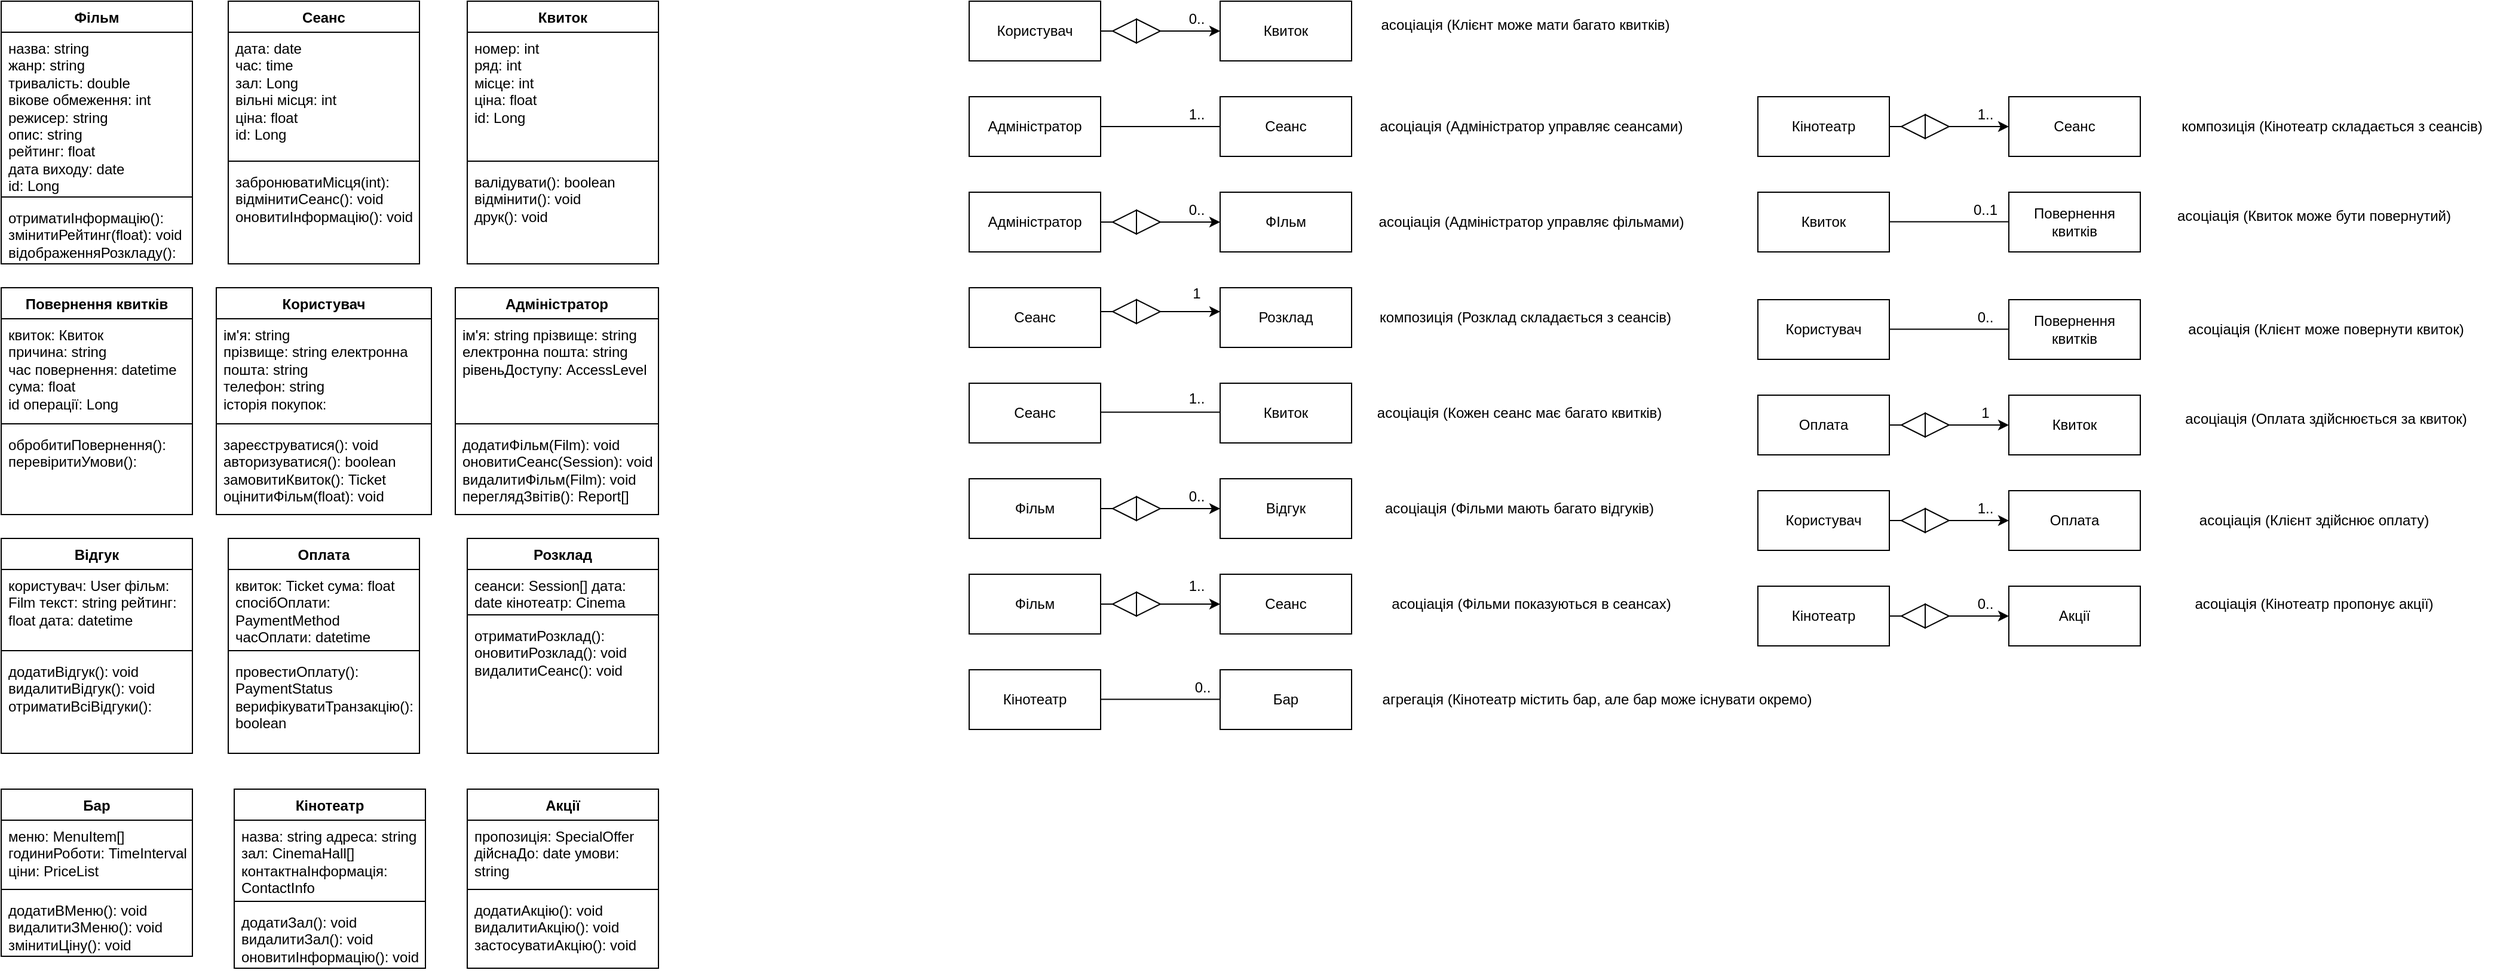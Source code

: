 <mxfile version="24.2.5" type="device">
  <diagram name="Page-1" id="W-HxV3eET0fKOatoMU0g">
    <mxGraphModel dx="1719" dy="978" grid="1" gridSize="10" guides="1" tooltips="1" connect="1" arrows="1" fold="1" page="1" pageScale="1" pageWidth="850" pageHeight="1100" math="0" shadow="0">
      <root>
        <mxCell id="0" />
        <mxCell id="1" parent="0" />
        <mxCell id="Xe3Pd-iEGYzMwIOEl643-1" value="Фільм" style="swimlane;fontStyle=1;align=center;verticalAlign=top;childLayout=stackLayout;horizontal=1;startSize=26;horizontalStack=0;resizeParent=1;resizeParentMax=0;resizeLast=0;collapsible=1;marginBottom=0;whiteSpace=wrap;html=1;" parent="1" vertex="1">
          <mxGeometry x="230" y="80" width="160" height="220" as="geometry" />
        </mxCell>
        <mxCell id="Xe3Pd-iEGYzMwIOEl643-2" value="назва: string&amp;nbsp;&lt;div&gt;жанр: string&amp;nbsp;&lt;/div&gt;&lt;div&gt;тривалість: double&lt;/div&gt;&lt;div&gt;вікове обмеження: int режисер: string&amp;nbsp;&lt;/div&gt;&lt;div&gt;опис: string&amp;nbsp;&lt;/div&gt;&lt;div&gt;рейтинг: float&amp;nbsp;&lt;/div&gt;&lt;div&gt;дата виходу: date&lt;/div&gt;&lt;div&gt;id: Long&lt;br&gt;&lt;/div&gt;" style="text;strokeColor=none;fillColor=none;align=left;verticalAlign=top;spacingLeft=4;spacingRight=4;overflow=hidden;rotatable=0;points=[[0,0.5],[1,0.5]];portConstraint=eastwest;whiteSpace=wrap;html=1;" parent="Xe3Pd-iEGYzMwIOEl643-1" vertex="1">
          <mxGeometry y="26" width="160" height="134" as="geometry" />
        </mxCell>
        <mxCell id="Xe3Pd-iEGYzMwIOEl643-3" value="" style="line;strokeWidth=1;fillColor=none;align=left;verticalAlign=middle;spacingTop=-1;spacingLeft=3;spacingRight=3;rotatable=0;labelPosition=right;points=[];portConstraint=eastwest;strokeColor=inherit;" parent="Xe3Pd-iEGYzMwIOEl643-1" vertex="1">
          <mxGeometry y="160" width="160" height="8" as="geometry" />
        </mxCell>
        <mxCell id="Xe3Pd-iEGYzMwIOEl643-4" value="отриматиІнформацію():&amp;nbsp; змінитиРейтинг(float): void відображенняРозкладу():&amp;nbsp;" style="text;strokeColor=none;fillColor=none;align=left;verticalAlign=top;spacingLeft=4;spacingRight=4;overflow=hidden;rotatable=0;points=[[0,0.5],[1,0.5]];portConstraint=eastwest;whiteSpace=wrap;html=1;" parent="Xe3Pd-iEGYzMwIOEl643-1" vertex="1">
          <mxGeometry y="168" width="160" height="52" as="geometry" />
        </mxCell>
        <mxCell id="Xe3Pd-iEGYzMwIOEl643-5" value="Сеанс" style="swimlane;fontStyle=1;align=center;verticalAlign=top;childLayout=stackLayout;horizontal=1;startSize=26;horizontalStack=0;resizeParent=1;resizeParentMax=0;resizeLast=0;collapsible=1;marginBottom=0;whiteSpace=wrap;html=1;" parent="1" vertex="1">
          <mxGeometry x="420" y="80" width="160" height="220" as="geometry" />
        </mxCell>
        <mxCell id="Xe3Pd-iEGYzMwIOEl643-6" value="дата: date&amp;nbsp;&lt;div&gt;час: time&amp;nbsp;&lt;/div&gt;&lt;div&gt;зал: Long&amp;nbsp;&lt;/div&gt;&lt;div&gt;вільні місця: int&amp;nbsp;&lt;/div&gt;&lt;div&gt;ціна: float&lt;/div&gt;&lt;div&gt;id: Long&lt;br&gt;&lt;/div&gt;" style="text;strokeColor=none;fillColor=none;align=left;verticalAlign=top;spacingLeft=4;spacingRight=4;overflow=hidden;rotatable=0;points=[[0,0.5],[1,0.5]];portConstraint=eastwest;whiteSpace=wrap;html=1;" parent="Xe3Pd-iEGYzMwIOEl643-5" vertex="1">
          <mxGeometry y="26" width="160" height="104" as="geometry" />
        </mxCell>
        <mxCell id="Xe3Pd-iEGYzMwIOEl643-7" value="" style="line;strokeWidth=1;fillColor=none;align=left;verticalAlign=middle;spacingTop=-1;spacingLeft=3;spacingRight=3;rotatable=0;labelPosition=right;points=[];portConstraint=eastwest;strokeColor=inherit;" parent="Xe3Pd-iEGYzMwIOEl643-5" vertex="1">
          <mxGeometry y="130" width="160" height="8" as="geometry" />
        </mxCell>
        <mxCell id="Xe3Pd-iEGYzMwIOEl643-8" value="забронюватиМісця(int): відмінитиСеанс(): void оновитиІнформацію(): void" style="text;strokeColor=none;fillColor=none;align=left;verticalAlign=top;spacingLeft=4;spacingRight=4;overflow=hidden;rotatable=0;points=[[0,0.5],[1,0.5]];portConstraint=eastwest;whiteSpace=wrap;html=1;" parent="Xe3Pd-iEGYzMwIOEl643-5" vertex="1">
          <mxGeometry y="138" width="160" height="82" as="geometry" />
        </mxCell>
        <mxCell id="Xe3Pd-iEGYzMwIOEl643-9" value="Квиток" style="swimlane;fontStyle=1;align=center;verticalAlign=top;childLayout=stackLayout;horizontal=1;startSize=26;horizontalStack=0;resizeParent=1;resizeParentMax=0;resizeLast=0;collapsible=1;marginBottom=0;whiteSpace=wrap;html=1;" parent="1" vertex="1">
          <mxGeometry x="620" y="80" width="160" height="220" as="geometry" />
        </mxCell>
        <mxCell id="Xe3Pd-iEGYzMwIOEl643-10" value="номер: int&amp;nbsp;&lt;div&gt;ряд: int&amp;nbsp;&lt;/div&gt;&lt;div&gt;місце: int&amp;nbsp;&lt;/div&gt;&lt;div&gt;ціна: float&amp;nbsp;&lt;/div&gt;&lt;div&gt;id: Long&lt;/div&gt;" style="text;strokeColor=none;fillColor=none;align=left;verticalAlign=top;spacingLeft=4;spacingRight=4;overflow=hidden;rotatable=0;points=[[0,0.5],[1,0.5]];portConstraint=eastwest;whiteSpace=wrap;html=1;" parent="Xe3Pd-iEGYzMwIOEl643-9" vertex="1">
          <mxGeometry y="26" width="160" height="104" as="geometry" />
        </mxCell>
        <mxCell id="Xe3Pd-iEGYzMwIOEl643-11" value="" style="line;strokeWidth=1;fillColor=none;align=left;verticalAlign=middle;spacingTop=-1;spacingLeft=3;spacingRight=3;rotatable=0;labelPosition=right;points=[];portConstraint=eastwest;strokeColor=inherit;" parent="Xe3Pd-iEGYzMwIOEl643-9" vertex="1">
          <mxGeometry y="130" width="160" height="8" as="geometry" />
        </mxCell>
        <mxCell id="Xe3Pd-iEGYzMwIOEl643-12" value="валідувати(): boolean відмінити(): void&amp;nbsp;&lt;div&gt;друк(): void&lt;/div&gt;" style="text;strokeColor=none;fillColor=none;align=left;verticalAlign=top;spacingLeft=4;spacingRight=4;overflow=hidden;rotatable=0;points=[[0,0.5],[1,0.5]];portConstraint=eastwest;whiteSpace=wrap;html=1;" parent="Xe3Pd-iEGYzMwIOEl643-9" vertex="1">
          <mxGeometry y="138" width="160" height="82" as="geometry" />
        </mxCell>
        <mxCell id="Xe3Pd-iEGYzMwIOEl643-13" value="Повернення квитків" style="swimlane;fontStyle=1;align=center;verticalAlign=top;childLayout=stackLayout;horizontal=1;startSize=26;horizontalStack=0;resizeParent=1;resizeParentMax=0;resizeLast=0;collapsible=1;marginBottom=0;whiteSpace=wrap;html=1;" parent="1" vertex="1">
          <mxGeometry x="230" y="320" width="160" height="190" as="geometry" />
        </mxCell>
        <mxCell id="Xe3Pd-iEGYzMwIOEl643-14" value="квиток: Квиток&lt;div&gt;причина: string&amp;nbsp;&lt;/div&gt;&lt;div&gt;час повернення: datetime сума: float&lt;/div&gt;&lt;div&gt;id операції: Long&lt;br&gt;&lt;/div&gt;" style="text;strokeColor=none;fillColor=none;align=left;verticalAlign=top;spacingLeft=4;spacingRight=4;overflow=hidden;rotatable=0;points=[[0,0.5],[1,0.5]];portConstraint=eastwest;whiteSpace=wrap;html=1;" parent="Xe3Pd-iEGYzMwIOEl643-13" vertex="1">
          <mxGeometry y="26" width="160" height="84" as="geometry" />
        </mxCell>
        <mxCell id="Xe3Pd-iEGYzMwIOEl643-15" value="" style="line;strokeWidth=1;fillColor=none;align=left;verticalAlign=middle;spacingTop=-1;spacingLeft=3;spacingRight=3;rotatable=0;labelPosition=right;points=[];portConstraint=eastwest;strokeColor=inherit;" parent="Xe3Pd-iEGYzMwIOEl643-13" vertex="1">
          <mxGeometry y="110" width="160" height="8" as="geometry" />
        </mxCell>
        <mxCell id="Xe3Pd-iEGYzMwIOEl643-16" value="обробитиПовернення(): перевіритиУмови():&amp;nbsp;" style="text;strokeColor=none;fillColor=none;align=left;verticalAlign=top;spacingLeft=4;spacingRight=4;overflow=hidden;rotatable=0;points=[[0,0.5],[1,0.5]];portConstraint=eastwest;whiteSpace=wrap;html=1;" parent="Xe3Pd-iEGYzMwIOEl643-13" vertex="1">
          <mxGeometry y="118" width="160" height="72" as="geometry" />
        </mxCell>
        <mxCell id="Xe3Pd-iEGYzMwIOEl643-17" value="Користувач" style="swimlane;fontStyle=1;align=center;verticalAlign=top;childLayout=stackLayout;horizontal=1;startSize=26;horizontalStack=0;resizeParent=1;resizeParentMax=0;resizeLast=0;collapsible=1;marginBottom=0;whiteSpace=wrap;html=1;" parent="1" vertex="1">
          <mxGeometry x="410" y="320" width="180" height="190" as="geometry" />
        </mxCell>
        <mxCell id="Xe3Pd-iEGYzMwIOEl643-18" value="ім&#39;я: string&amp;nbsp;&lt;div&gt;прізвище: string електронна пошта: string&amp;nbsp;&lt;/div&gt;&lt;div&gt;телефон: string&amp;nbsp;&lt;/div&gt;&lt;div&gt;історія покупок:&lt;/div&gt;" style="text;strokeColor=none;fillColor=none;align=left;verticalAlign=top;spacingLeft=4;spacingRight=4;overflow=hidden;rotatable=0;points=[[0,0.5],[1,0.5]];portConstraint=eastwest;whiteSpace=wrap;html=1;" parent="Xe3Pd-iEGYzMwIOEl643-17" vertex="1">
          <mxGeometry y="26" width="180" height="84" as="geometry" />
        </mxCell>
        <mxCell id="Xe3Pd-iEGYzMwIOEl643-19" value="" style="line;strokeWidth=1;fillColor=none;align=left;verticalAlign=middle;spacingTop=-1;spacingLeft=3;spacingRight=3;rotatable=0;labelPosition=right;points=[];portConstraint=eastwest;strokeColor=inherit;" parent="Xe3Pd-iEGYzMwIOEl643-17" vertex="1">
          <mxGeometry y="110" width="180" height="8" as="geometry" />
        </mxCell>
        <mxCell id="Xe3Pd-iEGYzMwIOEl643-20" value="зареєструватися(): void авторизуватися(): boolean замовитиКвиток(): Ticket оцінитиФільм(float): void" style="text;strokeColor=none;fillColor=none;align=left;verticalAlign=top;spacingLeft=4;spacingRight=4;overflow=hidden;rotatable=0;points=[[0,0.5],[1,0.5]];portConstraint=eastwest;whiteSpace=wrap;html=1;" parent="Xe3Pd-iEGYzMwIOEl643-17" vertex="1">
          <mxGeometry y="118" width="180" height="72" as="geometry" />
        </mxCell>
        <mxCell id="Xe3Pd-iEGYzMwIOEl643-21" value="Адміністратор" style="swimlane;fontStyle=1;align=center;verticalAlign=top;childLayout=stackLayout;horizontal=1;startSize=26;horizontalStack=0;resizeParent=1;resizeParentMax=0;resizeLast=0;collapsible=1;marginBottom=0;whiteSpace=wrap;html=1;" parent="1" vertex="1">
          <mxGeometry x="610" y="320" width="170" height="190" as="geometry" />
        </mxCell>
        <mxCell id="Xe3Pd-iEGYzMwIOEl643-22" value="ім&#39;я: string прізвище: string електронна пошта: string рівеньДоступу: AccessLevel" style="text;strokeColor=none;fillColor=none;align=left;verticalAlign=top;spacingLeft=4;spacingRight=4;overflow=hidden;rotatable=0;points=[[0,0.5],[1,0.5]];portConstraint=eastwest;whiteSpace=wrap;html=1;" parent="Xe3Pd-iEGYzMwIOEl643-21" vertex="1">
          <mxGeometry y="26" width="170" height="84" as="geometry" />
        </mxCell>
        <mxCell id="Xe3Pd-iEGYzMwIOEl643-23" value="" style="line;strokeWidth=1;fillColor=none;align=left;verticalAlign=middle;spacingTop=-1;spacingLeft=3;spacingRight=3;rotatable=0;labelPosition=right;points=[];portConstraint=eastwest;strokeColor=inherit;" parent="Xe3Pd-iEGYzMwIOEl643-21" vertex="1">
          <mxGeometry y="110" width="170" height="8" as="geometry" />
        </mxCell>
        <mxCell id="Xe3Pd-iEGYzMwIOEl643-24" value="додатиФільм(Film): void оновитиСеанс(Session): void видалитиФільм(Film): void переглядЗвітів(): Report[]" style="text;strokeColor=none;fillColor=none;align=left;verticalAlign=top;spacingLeft=4;spacingRight=4;overflow=hidden;rotatable=0;points=[[0,0.5],[1,0.5]];portConstraint=eastwest;whiteSpace=wrap;html=1;" parent="Xe3Pd-iEGYzMwIOEl643-21" vertex="1">
          <mxGeometry y="118" width="170" height="72" as="geometry" />
        </mxCell>
        <mxCell id="Xe3Pd-iEGYzMwIOEl643-25" value="Відгук" style="swimlane;fontStyle=1;align=center;verticalAlign=top;childLayout=stackLayout;horizontal=1;startSize=26;horizontalStack=0;resizeParent=1;resizeParentMax=0;resizeLast=0;collapsible=1;marginBottom=0;whiteSpace=wrap;html=1;" parent="1" vertex="1">
          <mxGeometry x="230" y="530" width="160" height="180" as="geometry" />
        </mxCell>
        <mxCell id="Xe3Pd-iEGYzMwIOEl643-26" value="користувач: User фільм: Film текст: string рейтинг: float дата: datetime" style="text;strokeColor=none;fillColor=none;align=left;verticalAlign=top;spacingLeft=4;spacingRight=4;overflow=hidden;rotatable=0;points=[[0,0.5],[1,0.5]];portConstraint=eastwest;whiteSpace=wrap;html=1;" parent="Xe3Pd-iEGYzMwIOEl643-25" vertex="1">
          <mxGeometry y="26" width="160" height="64" as="geometry" />
        </mxCell>
        <mxCell id="Xe3Pd-iEGYzMwIOEl643-27" value="" style="line;strokeWidth=1;fillColor=none;align=left;verticalAlign=middle;spacingTop=-1;spacingLeft=3;spacingRight=3;rotatable=0;labelPosition=right;points=[];portConstraint=eastwest;strokeColor=inherit;" parent="Xe3Pd-iEGYzMwIOEl643-25" vertex="1">
          <mxGeometry y="90" width="160" height="8" as="geometry" />
        </mxCell>
        <mxCell id="Xe3Pd-iEGYzMwIOEl643-28" value="додатиВідгук(): void видалитиВідгук(): void отриматиВсіВідгуки():&amp;nbsp;" style="text;strokeColor=none;fillColor=none;align=left;verticalAlign=top;spacingLeft=4;spacingRight=4;overflow=hidden;rotatable=0;points=[[0,0.5],[1,0.5]];portConstraint=eastwest;whiteSpace=wrap;html=1;" parent="Xe3Pd-iEGYzMwIOEl643-25" vertex="1">
          <mxGeometry y="98" width="160" height="82" as="geometry" />
        </mxCell>
        <mxCell id="Xe3Pd-iEGYzMwIOEl643-29" value="Оплата" style="swimlane;fontStyle=1;align=center;verticalAlign=top;childLayout=stackLayout;horizontal=1;startSize=26;horizontalStack=0;resizeParent=1;resizeParentMax=0;resizeLast=0;collapsible=1;marginBottom=0;whiteSpace=wrap;html=1;" parent="1" vertex="1">
          <mxGeometry x="420" y="530" width="160" height="180" as="geometry">
            <mxRectangle x="410" y="460" width="80" height="30" as="alternateBounds" />
          </mxGeometry>
        </mxCell>
        <mxCell id="Xe3Pd-iEGYzMwIOEl643-30" value="квиток: Ticket сума: float спосібОплати: PaymentMethod часОплати: datetime" style="text;strokeColor=none;fillColor=none;align=left;verticalAlign=top;spacingLeft=4;spacingRight=4;overflow=hidden;rotatable=0;points=[[0,0.5],[1,0.5]];portConstraint=eastwest;whiteSpace=wrap;html=1;" parent="Xe3Pd-iEGYzMwIOEl643-29" vertex="1">
          <mxGeometry y="26" width="160" height="64" as="geometry" />
        </mxCell>
        <mxCell id="Xe3Pd-iEGYzMwIOEl643-31" value="" style="line;strokeWidth=1;fillColor=none;align=left;verticalAlign=middle;spacingTop=-1;spacingLeft=3;spacingRight=3;rotatable=0;labelPosition=right;points=[];portConstraint=eastwest;strokeColor=inherit;" parent="Xe3Pd-iEGYzMwIOEl643-29" vertex="1">
          <mxGeometry y="90" width="160" height="8" as="geometry" />
        </mxCell>
        <mxCell id="Xe3Pd-iEGYzMwIOEl643-32" value="провестиОплату(): PaymentStatus верифікуватиТранзакцію(): boolean" style="text;strokeColor=none;fillColor=none;align=left;verticalAlign=top;spacingLeft=4;spacingRight=4;overflow=hidden;rotatable=0;points=[[0,0.5],[1,0.5]];portConstraint=eastwest;whiteSpace=wrap;html=1;" parent="Xe3Pd-iEGYzMwIOEl643-29" vertex="1">
          <mxGeometry y="98" width="160" height="82" as="geometry" />
        </mxCell>
        <mxCell id="Xe3Pd-iEGYzMwIOEl643-33" value="Розклад" style="swimlane;fontStyle=1;align=center;verticalAlign=top;childLayout=stackLayout;horizontal=1;startSize=26;horizontalStack=0;resizeParent=1;resizeParentMax=0;resizeLast=0;collapsible=1;marginBottom=0;whiteSpace=wrap;html=1;" parent="1" vertex="1">
          <mxGeometry x="620" y="530" width="160" height="180" as="geometry" />
        </mxCell>
        <mxCell id="Xe3Pd-iEGYzMwIOEl643-34" value="сеанси: Session[] дата: date кінотеатр: Cinema" style="text;strokeColor=none;fillColor=none;align=left;verticalAlign=top;spacingLeft=4;spacingRight=4;overflow=hidden;rotatable=0;points=[[0,0.5],[1,0.5]];portConstraint=eastwest;whiteSpace=wrap;html=1;" parent="Xe3Pd-iEGYzMwIOEl643-33" vertex="1">
          <mxGeometry y="26" width="160" height="34" as="geometry" />
        </mxCell>
        <mxCell id="Xe3Pd-iEGYzMwIOEl643-35" value="" style="line;strokeWidth=1;fillColor=none;align=left;verticalAlign=middle;spacingTop=-1;spacingLeft=3;spacingRight=3;rotatable=0;labelPosition=right;points=[];portConstraint=eastwest;strokeColor=inherit;" parent="Xe3Pd-iEGYzMwIOEl643-33" vertex="1">
          <mxGeometry y="60" width="160" height="8" as="geometry" />
        </mxCell>
        <mxCell id="Xe3Pd-iEGYzMwIOEl643-36" value="отриматиРозклад():&amp;nbsp; оновитиРозклад(): void видалитиСеанс(): void" style="text;strokeColor=none;fillColor=none;align=left;verticalAlign=top;spacingLeft=4;spacingRight=4;overflow=hidden;rotatable=0;points=[[0,0.5],[1,0.5]];portConstraint=eastwest;whiteSpace=wrap;html=1;" parent="Xe3Pd-iEGYzMwIOEl643-33" vertex="1">
          <mxGeometry y="68" width="160" height="112" as="geometry" />
        </mxCell>
        <mxCell id="Xe3Pd-iEGYzMwIOEl643-37" value="Кінотеатр" style="swimlane;fontStyle=1;align=center;verticalAlign=top;childLayout=stackLayout;horizontal=1;startSize=26;horizontalStack=0;resizeParent=1;resizeParentMax=0;resizeLast=0;collapsible=1;marginBottom=0;whiteSpace=wrap;html=1;" parent="1" vertex="1">
          <mxGeometry x="425" y="740" width="160" height="150" as="geometry" />
        </mxCell>
        <mxCell id="Xe3Pd-iEGYzMwIOEl643-38" value="назва: string адреса: string зал: CinemaHall[] контактнаІнформація: ContactInfo" style="text;strokeColor=none;fillColor=none;align=left;verticalAlign=top;spacingLeft=4;spacingRight=4;overflow=hidden;rotatable=0;points=[[0,0.5],[1,0.5]];portConstraint=eastwest;whiteSpace=wrap;html=1;" parent="Xe3Pd-iEGYzMwIOEl643-37" vertex="1">
          <mxGeometry y="26" width="160" height="64" as="geometry" />
        </mxCell>
        <mxCell id="Xe3Pd-iEGYzMwIOEl643-39" value="" style="line;strokeWidth=1;fillColor=none;align=left;verticalAlign=middle;spacingTop=-1;spacingLeft=3;spacingRight=3;rotatable=0;labelPosition=right;points=[];portConstraint=eastwest;strokeColor=inherit;" parent="Xe3Pd-iEGYzMwIOEl643-37" vertex="1">
          <mxGeometry y="90" width="160" height="8" as="geometry" />
        </mxCell>
        <mxCell id="Xe3Pd-iEGYzMwIOEl643-40" value="додатиЗал(): void видалитиЗал(): void оновитиІнформацію(): void" style="text;strokeColor=none;fillColor=none;align=left;verticalAlign=top;spacingLeft=4;spacingRight=4;overflow=hidden;rotatable=0;points=[[0,0.5],[1,0.5]];portConstraint=eastwest;whiteSpace=wrap;html=1;" parent="Xe3Pd-iEGYzMwIOEl643-37" vertex="1">
          <mxGeometry y="98" width="160" height="52" as="geometry" />
        </mxCell>
        <mxCell id="Xe3Pd-iEGYzMwIOEl643-41" value="Бар" style="swimlane;fontStyle=1;align=center;verticalAlign=top;childLayout=stackLayout;horizontal=1;startSize=26;horizontalStack=0;resizeParent=1;resizeParentMax=0;resizeLast=0;collapsible=1;marginBottom=0;whiteSpace=wrap;html=1;" parent="1" vertex="1">
          <mxGeometry x="230" y="740" width="160" height="140" as="geometry" />
        </mxCell>
        <mxCell id="Xe3Pd-iEGYzMwIOEl643-42" value="меню: MenuItem[] годиниРоботи: TimeInterval ціни: PriceList" style="text;strokeColor=none;fillColor=none;align=left;verticalAlign=top;spacingLeft=4;spacingRight=4;overflow=hidden;rotatable=0;points=[[0,0.5],[1,0.5]];portConstraint=eastwest;whiteSpace=wrap;html=1;" parent="Xe3Pd-iEGYzMwIOEl643-41" vertex="1">
          <mxGeometry y="26" width="160" height="54" as="geometry" />
        </mxCell>
        <mxCell id="Xe3Pd-iEGYzMwIOEl643-43" value="" style="line;strokeWidth=1;fillColor=none;align=left;verticalAlign=middle;spacingTop=-1;spacingLeft=3;spacingRight=3;rotatable=0;labelPosition=right;points=[];portConstraint=eastwest;strokeColor=inherit;" parent="Xe3Pd-iEGYzMwIOEl643-41" vertex="1">
          <mxGeometry y="80" width="160" height="8" as="geometry" />
        </mxCell>
        <mxCell id="Xe3Pd-iEGYzMwIOEl643-44" value="додатиВМеню(): void видалитиЗМеню(): void змінитиЦіну(): void" style="text;strokeColor=none;fillColor=none;align=left;verticalAlign=top;spacingLeft=4;spacingRight=4;overflow=hidden;rotatable=0;points=[[0,0.5],[1,0.5]];portConstraint=eastwest;whiteSpace=wrap;html=1;" parent="Xe3Pd-iEGYzMwIOEl643-41" vertex="1">
          <mxGeometry y="88" width="160" height="52" as="geometry" />
        </mxCell>
        <mxCell id="Xe3Pd-iEGYzMwIOEl643-49" value="Акції" style="swimlane;fontStyle=1;align=center;verticalAlign=top;childLayout=stackLayout;horizontal=1;startSize=26;horizontalStack=0;resizeParent=1;resizeParentMax=0;resizeLast=0;collapsible=1;marginBottom=0;whiteSpace=wrap;html=1;" parent="1" vertex="1">
          <mxGeometry x="620" y="740" width="160" height="150" as="geometry" />
        </mxCell>
        <mxCell id="Xe3Pd-iEGYzMwIOEl643-50" value="пропозиція: SpecialOffer дійснаДо: date умови: string" style="text;strokeColor=none;fillColor=none;align=left;verticalAlign=top;spacingLeft=4;spacingRight=4;overflow=hidden;rotatable=0;points=[[0,0.5],[1,0.5]];portConstraint=eastwest;whiteSpace=wrap;html=1;" parent="Xe3Pd-iEGYzMwIOEl643-49" vertex="1">
          <mxGeometry y="26" width="160" height="54" as="geometry" />
        </mxCell>
        <mxCell id="Xe3Pd-iEGYzMwIOEl643-51" value="" style="line;strokeWidth=1;fillColor=none;align=left;verticalAlign=middle;spacingTop=-1;spacingLeft=3;spacingRight=3;rotatable=0;labelPosition=right;points=[];portConstraint=eastwest;strokeColor=inherit;" parent="Xe3Pd-iEGYzMwIOEl643-49" vertex="1">
          <mxGeometry y="80" width="160" height="8" as="geometry" />
        </mxCell>
        <mxCell id="Xe3Pd-iEGYzMwIOEl643-52" value="додатиАкцію(): void видалитиАкцію(): void застосуватиАкцію(): void" style="text;strokeColor=none;fillColor=none;align=left;verticalAlign=top;spacingLeft=4;spacingRight=4;overflow=hidden;rotatable=0;points=[[0,0.5],[1,0.5]];portConstraint=eastwest;whiteSpace=wrap;html=1;" parent="Xe3Pd-iEGYzMwIOEl643-49" vertex="1">
          <mxGeometry y="88" width="160" height="62" as="geometry" />
        </mxCell>
        <mxCell id="Xe3Pd-iEGYzMwIOEl643-58" style="edgeStyle=orthogonalEdgeStyle;rounded=0;orthogonalLoop=1;jettySize=auto;html=1;entryX=0;entryY=0.5;entryDx=0;entryDy=0;" parent="1" source="Xe3Pd-iEGYzMwIOEl643-55" target="Xe3Pd-iEGYzMwIOEl643-56" edge="1">
          <mxGeometry relative="1" as="geometry" />
        </mxCell>
        <mxCell id="Xe3Pd-iEGYzMwIOEl643-55" value="Користувач" style="html=1;whiteSpace=wrap;" parent="1" vertex="1">
          <mxGeometry x="1040" y="80" width="110" height="50" as="geometry" />
        </mxCell>
        <mxCell id="Xe3Pd-iEGYzMwIOEl643-56" value="Квиток" style="html=1;whiteSpace=wrap;" parent="1" vertex="1">
          <mxGeometry x="1250" y="80" width="110" height="50" as="geometry" />
        </mxCell>
        <mxCell id="Xe3Pd-iEGYzMwIOEl643-61" value="" style="triangle;whiteSpace=wrap;html=1;" parent="1" vertex="1">
          <mxGeometry x="1180" y="95" width="20" height="20" as="geometry" />
        </mxCell>
        <mxCell id="Xe3Pd-iEGYzMwIOEl643-62" value="" style="triangle;whiteSpace=wrap;html=1;direction=west;" parent="1" vertex="1">
          <mxGeometry x="1160" y="95" width="20" height="20" as="geometry" />
        </mxCell>
        <mxCell id="Xe3Pd-iEGYzMwIOEl643-67" value="асоціація (Адміністратор управляє сеансами)" style="text;html=1;align=center;verticalAlign=middle;resizable=0;points=[];autosize=1;strokeColor=none;fillColor=none;" parent="1" vertex="1">
          <mxGeometry x="1370" y="170" width="280" height="30" as="geometry" />
        </mxCell>
        <mxCell id="Xe3Pd-iEGYzMwIOEl643-68" value="Адміністратор" style="html=1;whiteSpace=wrap;" parent="1" vertex="1">
          <mxGeometry x="1040" y="160" width="110" height="50" as="geometry" />
        </mxCell>
        <mxCell id="Xe3Pd-iEGYzMwIOEl643-69" value="Сеанс" style="html=1;whiteSpace=wrap;" parent="1" vertex="1">
          <mxGeometry x="1250" y="160" width="110" height="50" as="geometry" />
        </mxCell>
        <mxCell id="Xe3Pd-iEGYzMwIOEl643-70" value="Адміністратор" style="html=1;whiteSpace=wrap;" parent="1" vertex="1">
          <mxGeometry x="1040" y="240" width="110" height="50" as="geometry" />
        </mxCell>
        <mxCell id="Xe3Pd-iEGYzMwIOEl643-71" value="ФІльм" style="html=1;whiteSpace=wrap;" parent="1" vertex="1">
          <mxGeometry x="1250" y="240" width="110" height="50" as="geometry" />
        </mxCell>
        <mxCell id="Xe3Pd-iEGYzMwIOEl643-72" value="Сеанс" style="html=1;whiteSpace=wrap;" parent="1" vertex="1">
          <mxGeometry x="1040" y="320" width="110" height="50" as="geometry" />
        </mxCell>
        <mxCell id="Xe3Pd-iEGYzMwIOEl643-73" value="Розклад" style="html=1;whiteSpace=wrap;" parent="1" vertex="1">
          <mxGeometry x="1250" y="320" width="110" height="50" as="geometry" />
        </mxCell>
        <mxCell id="Xe3Pd-iEGYzMwIOEl643-74" value="Фільм" style="html=1;whiteSpace=wrap;" parent="1" vertex="1">
          <mxGeometry x="1040" y="480" width="110" height="50" as="geometry" />
        </mxCell>
        <mxCell id="Xe3Pd-iEGYzMwIOEl643-75" value="Відгук" style="html=1;whiteSpace=wrap;" parent="1" vertex="1">
          <mxGeometry x="1250" y="480" width="110" height="50" as="geometry" />
        </mxCell>
        <mxCell id="Xe3Pd-iEGYzMwIOEl643-76" value="Фільм" style="html=1;whiteSpace=wrap;" parent="1" vertex="1">
          <mxGeometry x="1040" y="560" width="110" height="50" as="geometry" />
        </mxCell>
        <mxCell id="Xe3Pd-iEGYzMwIOEl643-77" value="Сеанс" style="html=1;whiteSpace=wrap;" parent="1" vertex="1">
          <mxGeometry x="1250" y="560" width="110" height="50" as="geometry" />
        </mxCell>
        <mxCell id="Xe3Pd-iEGYzMwIOEl643-78" value="Кінотеатр" style="html=1;whiteSpace=wrap;" parent="1" vertex="1">
          <mxGeometry x="1040" y="640" width="110" height="50" as="geometry" />
        </mxCell>
        <mxCell id="Xe3Pd-iEGYzMwIOEl643-79" value="Бар" style="html=1;whiteSpace=wrap;" parent="1" vertex="1">
          <mxGeometry x="1250" y="640" width="110" height="50" as="geometry" />
        </mxCell>
        <mxCell id="Xe3Pd-iEGYzMwIOEl643-80" value="Кінотеатр" style="html=1;whiteSpace=wrap;" parent="1" vertex="1">
          <mxGeometry x="1700" y="160" width="110" height="50" as="geometry" />
        </mxCell>
        <mxCell id="Xe3Pd-iEGYzMwIOEl643-81" value="Сеанс" style="html=1;whiteSpace=wrap;" parent="1" vertex="1">
          <mxGeometry x="1910" y="160" width="110" height="50" as="geometry" />
        </mxCell>
        <mxCell id="Xe3Pd-iEGYzMwIOEl643-82" value="Квиток" style="html=1;whiteSpace=wrap;" parent="1" vertex="1">
          <mxGeometry x="1700" y="240" width="110" height="50" as="geometry" />
        </mxCell>
        <mxCell id="Xe3Pd-iEGYzMwIOEl643-83" value="Повернення квитків" style="html=1;whiteSpace=wrap;" parent="1" vertex="1">
          <mxGeometry x="1910" y="240" width="110" height="50" as="geometry" />
        </mxCell>
        <mxCell id="Xe3Pd-iEGYzMwIOEl643-84" value="Користувач" style="html=1;whiteSpace=wrap;" parent="1" vertex="1">
          <mxGeometry x="1700" y="330" width="110" height="50" as="geometry" />
        </mxCell>
        <mxCell id="Xe3Pd-iEGYzMwIOEl643-85" value="Повернення квитків" style="html=1;whiteSpace=wrap;" parent="1" vertex="1">
          <mxGeometry x="1910" y="330" width="110" height="50" as="geometry" />
        </mxCell>
        <mxCell id="Xe3Pd-iEGYzMwIOEl643-86" value="Оплата" style="html=1;whiteSpace=wrap;" parent="1" vertex="1">
          <mxGeometry x="1700" y="410" width="110" height="50" as="geometry" />
        </mxCell>
        <mxCell id="Xe3Pd-iEGYzMwIOEl643-87" value="Квиток" style="html=1;whiteSpace=wrap;" parent="1" vertex="1">
          <mxGeometry x="1910" y="410" width="110" height="50" as="geometry" />
        </mxCell>
        <mxCell id="Xe3Pd-iEGYzMwIOEl643-88" value="Користувач" style="html=1;whiteSpace=wrap;" parent="1" vertex="1">
          <mxGeometry x="1700" y="490" width="110" height="50" as="geometry" />
        </mxCell>
        <mxCell id="Xe3Pd-iEGYzMwIOEl643-89" value="Оплата" style="html=1;whiteSpace=wrap;" parent="1" vertex="1">
          <mxGeometry x="1910" y="490" width="110" height="50" as="geometry" />
        </mxCell>
        <mxCell id="Xe3Pd-iEGYzMwIOEl643-90" value="Кінотеатр" style="html=1;whiteSpace=wrap;" parent="1" vertex="1">
          <mxGeometry x="1700" y="570" width="110" height="50" as="geometry" />
        </mxCell>
        <mxCell id="Xe3Pd-iEGYzMwIOEl643-91" value="Акції" style="html=1;whiteSpace=wrap;" parent="1" vertex="1">
          <mxGeometry x="1910" y="570" width="110" height="50" as="geometry" />
        </mxCell>
        <mxCell id="Xe3Pd-iEGYzMwIOEl643-92" style="edgeStyle=orthogonalEdgeStyle;rounded=0;orthogonalLoop=1;jettySize=auto;html=1;entryX=0;entryY=0.5;entryDx=0;entryDy=0;" parent="1" edge="1">
          <mxGeometry relative="1" as="geometry">
            <mxPoint x="1150" y="265" as="sourcePoint" />
            <mxPoint x="1250" y="265" as="targetPoint" />
          </mxGeometry>
        </mxCell>
        <mxCell id="Xe3Pd-iEGYzMwIOEl643-93" value="" style="triangle;whiteSpace=wrap;html=1;" parent="1" vertex="1">
          <mxGeometry x="1180" y="255" width="20" height="20" as="geometry" />
        </mxCell>
        <mxCell id="Xe3Pd-iEGYzMwIOEl643-94" value="" style="triangle;whiteSpace=wrap;html=1;direction=west;" parent="1" vertex="1">
          <mxGeometry x="1160" y="255" width="20" height="20" as="geometry" />
        </mxCell>
        <mxCell id="Xe3Pd-iEGYzMwIOEl643-95" style="edgeStyle=orthogonalEdgeStyle;rounded=0;orthogonalLoop=1;jettySize=auto;html=1;entryX=0;entryY=0.5;entryDx=0;entryDy=0;" parent="1" edge="1">
          <mxGeometry relative="1" as="geometry">
            <mxPoint x="1150" y="340" as="sourcePoint" />
            <mxPoint x="1250" y="340" as="targetPoint" />
          </mxGeometry>
        </mxCell>
        <mxCell id="Xe3Pd-iEGYzMwIOEl643-96" value="" style="triangle;whiteSpace=wrap;html=1;" parent="1" vertex="1">
          <mxGeometry x="1180" y="330" width="20" height="20" as="geometry" />
        </mxCell>
        <mxCell id="Xe3Pd-iEGYzMwIOEl643-97" value="" style="triangle;whiteSpace=wrap;html=1;direction=west;" parent="1" vertex="1">
          <mxGeometry x="1160" y="330" width="20" height="20" as="geometry" />
        </mxCell>
        <mxCell id="Xe3Pd-iEGYzMwIOEl643-98" value="Сеанс" style="html=1;whiteSpace=wrap;" parent="1" vertex="1">
          <mxGeometry x="1040" y="400" width="110" height="50" as="geometry" />
        </mxCell>
        <mxCell id="Xe3Pd-iEGYzMwIOEl643-99" value="Квиток" style="html=1;whiteSpace=wrap;" parent="1" vertex="1">
          <mxGeometry x="1250" y="400" width="110" height="50" as="geometry" />
        </mxCell>
        <mxCell id="Xe3Pd-iEGYzMwIOEl643-102" style="edgeStyle=orthogonalEdgeStyle;rounded=0;orthogonalLoop=1;jettySize=auto;html=1;entryX=0;entryY=0.5;entryDx=0;entryDy=0;" parent="1" edge="1">
          <mxGeometry relative="1" as="geometry">
            <mxPoint x="1150" y="585" as="sourcePoint" />
            <mxPoint x="1250" y="585" as="targetPoint" />
          </mxGeometry>
        </mxCell>
        <mxCell id="Xe3Pd-iEGYzMwIOEl643-103" value="" style="triangle;whiteSpace=wrap;html=1;" parent="1" vertex="1">
          <mxGeometry x="1180" y="575" width="20" height="20" as="geometry" />
        </mxCell>
        <mxCell id="Xe3Pd-iEGYzMwIOEl643-104" value="" style="triangle;whiteSpace=wrap;html=1;direction=west;" parent="1" vertex="1">
          <mxGeometry x="1160" y="575" width="20" height="20" as="geometry" />
        </mxCell>
        <mxCell id="Xe3Pd-iEGYzMwIOEl643-105" style="edgeStyle=orthogonalEdgeStyle;rounded=0;orthogonalLoop=1;jettySize=auto;html=1;entryX=0;entryY=0.5;entryDx=0;entryDy=0;" parent="1" edge="1">
          <mxGeometry relative="1" as="geometry">
            <mxPoint x="1150" y="505" as="sourcePoint" />
            <mxPoint x="1250" y="505" as="targetPoint" />
          </mxGeometry>
        </mxCell>
        <mxCell id="Xe3Pd-iEGYzMwIOEl643-106" value="" style="triangle;whiteSpace=wrap;html=1;" parent="1" vertex="1">
          <mxGeometry x="1180" y="495" width="20" height="20" as="geometry" />
        </mxCell>
        <mxCell id="Xe3Pd-iEGYzMwIOEl643-107" value="" style="triangle;whiteSpace=wrap;html=1;direction=west;" parent="1" vertex="1">
          <mxGeometry x="1160" y="495" width="20" height="20" as="geometry" />
        </mxCell>
        <mxCell id="Xe3Pd-iEGYzMwIOEl643-108" style="edgeStyle=orthogonalEdgeStyle;rounded=0;orthogonalLoop=1;jettySize=auto;html=1;entryX=0;entryY=0.5;entryDx=0;entryDy=0;" parent="1" edge="1">
          <mxGeometry relative="1" as="geometry">
            <mxPoint x="1810" y="185" as="sourcePoint" />
            <mxPoint x="1910" y="185" as="targetPoint" />
          </mxGeometry>
        </mxCell>
        <mxCell id="Xe3Pd-iEGYzMwIOEl643-109" value="" style="triangle;whiteSpace=wrap;html=1;" parent="1" vertex="1">
          <mxGeometry x="1840" y="175" width="20" height="20" as="geometry" />
        </mxCell>
        <mxCell id="Xe3Pd-iEGYzMwIOEl643-110" value="" style="triangle;whiteSpace=wrap;html=1;direction=west;" parent="1" vertex="1">
          <mxGeometry x="1820" y="175" width="20" height="20" as="geometry" />
        </mxCell>
        <mxCell id="Xe3Pd-iEGYzMwIOEl643-111" style="edgeStyle=orthogonalEdgeStyle;rounded=0;orthogonalLoop=1;jettySize=auto;html=1;entryX=0;entryY=0.5;entryDx=0;entryDy=0;" parent="1" edge="1">
          <mxGeometry relative="1" as="geometry">
            <mxPoint x="1810" y="435" as="sourcePoint" />
            <mxPoint x="1910" y="435" as="targetPoint" />
          </mxGeometry>
        </mxCell>
        <mxCell id="Xe3Pd-iEGYzMwIOEl643-112" value="" style="triangle;whiteSpace=wrap;html=1;" parent="1" vertex="1">
          <mxGeometry x="1840" y="425" width="20" height="20" as="geometry" />
        </mxCell>
        <mxCell id="Xe3Pd-iEGYzMwIOEl643-113" value="" style="triangle;whiteSpace=wrap;html=1;direction=west;" parent="1" vertex="1">
          <mxGeometry x="1820" y="425" width="20" height="20" as="geometry" />
        </mxCell>
        <mxCell id="Xe3Pd-iEGYzMwIOEl643-114" style="edgeStyle=orthogonalEdgeStyle;rounded=0;orthogonalLoop=1;jettySize=auto;html=1;entryX=0;entryY=0.5;entryDx=0;entryDy=0;" parent="1" edge="1">
          <mxGeometry relative="1" as="geometry">
            <mxPoint x="1810" y="515" as="sourcePoint" />
            <mxPoint x="1910" y="515" as="targetPoint" />
          </mxGeometry>
        </mxCell>
        <mxCell id="Xe3Pd-iEGYzMwIOEl643-115" value="" style="triangle;whiteSpace=wrap;html=1;" parent="1" vertex="1">
          <mxGeometry x="1840" y="505" width="20" height="20" as="geometry" />
        </mxCell>
        <mxCell id="Xe3Pd-iEGYzMwIOEl643-116" value="" style="triangle;whiteSpace=wrap;html=1;direction=west;" parent="1" vertex="1">
          <mxGeometry x="1820" y="505" width="20" height="20" as="geometry" />
        </mxCell>
        <mxCell id="Xe3Pd-iEGYzMwIOEl643-117" style="edgeStyle=orthogonalEdgeStyle;rounded=0;orthogonalLoop=1;jettySize=auto;html=1;entryX=0;entryY=0.5;entryDx=0;entryDy=0;" parent="1" edge="1">
          <mxGeometry relative="1" as="geometry">
            <mxPoint x="1810" y="595" as="sourcePoint" />
            <mxPoint x="1910" y="595" as="targetPoint" />
          </mxGeometry>
        </mxCell>
        <mxCell id="Xe3Pd-iEGYzMwIOEl643-118" value="" style="triangle;whiteSpace=wrap;html=1;" parent="1" vertex="1">
          <mxGeometry x="1840" y="585" width="20" height="20" as="geometry" />
        </mxCell>
        <mxCell id="Xe3Pd-iEGYzMwIOEl643-119" value="" style="triangle;whiteSpace=wrap;html=1;direction=west;" parent="1" vertex="1">
          <mxGeometry x="1820" y="585" width="20" height="20" as="geometry" />
        </mxCell>
        <mxCell id="Xe3Pd-iEGYzMwIOEl643-124" value="" style="endArrow=none;html=1;rounded=0;entryX=0;entryY=0.5;entryDx=0;entryDy=0;exitX=1;exitY=0.5;exitDx=0;exitDy=0;" parent="1" source="Xe3Pd-iEGYzMwIOEl643-68" target="Xe3Pd-iEGYzMwIOEl643-69" edge="1">
          <mxGeometry width="50" height="50" relative="1" as="geometry">
            <mxPoint x="1150" y="190" as="sourcePoint" />
            <mxPoint x="1200" y="140" as="targetPoint" />
          </mxGeometry>
        </mxCell>
        <mxCell id="Xe3Pd-iEGYzMwIOEl643-125" value="" style="endArrow=none;html=1;rounded=0;entryX=0;entryY=0.5;entryDx=0;entryDy=0;exitX=1;exitY=0.5;exitDx=0;exitDy=0;" parent="1" edge="1">
          <mxGeometry width="50" height="50" relative="1" as="geometry">
            <mxPoint x="1150" y="424.31" as="sourcePoint" />
            <mxPoint x="1250" y="424.31" as="targetPoint" />
          </mxGeometry>
        </mxCell>
        <mxCell id="Xe3Pd-iEGYzMwIOEl643-127" value="" style="endArrow=none;html=1;rounded=0;entryX=0;entryY=0.5;entryDx=0;entryDy=0;exitX=1;exitY=0.5;exitDx=0;exitDy=0;" parent="1" edge="1">
          <mxGeometry width="50" height="50" relative="1" as="geometry">
            <mxPoint x="1150" y="664.76" as="sourcePoint" />
            <mxPoint x="1250" y="664.76" as="targetPoint" />
          </mxGeometry>
        </mxCell>
        <mxCell id="Xe3Pd-iEGYzMwIOEl643-128" value="" style="endArrow=none;html=1;rounded=0;entryX=0;entryY=0.5;entryDx=0;entryDy=0;exitX=1;exitY=0.5;exitDx=0;exitDy=0;" parent="1" edge="1">
          <mxGeometry width="50" height="50" relative="1" as="geometry">
            <mxPoint x="1810" y="264.76" as="sourcePoint" />
            <mxPoint x="1910" y="264.76" as="targetPoint" />
          </mxGeometry>
        </mxCell>
        <mxCell id="Xe3Pd-iEGYzMwIOEl643-129" value="" style="endArrow=none;html=1;rounded=0;entryX=0;entryY=0.5;entryDx=0;entryDy=0;exitX=1;exitY=0.5;exitDx=0;exitDy=0;" parent="1" edge="1">
          <mxGeometry width="50" height="50" relative="1" as="geometry">
            <mxPoint x="1810" y="354.76" as="sourcePoint" />
            <mxPoint x="1910" y="354.76" as="targetPoint" />
          </mxGeometry>
        </mxCell>
        <mxCell id="Xe3Pd-iEGYzMwIOEl643-130" value="асоціація (Адміністратор управляє фільмами)" style="text;html=1;align=center;verticalAlign=middle;resizable=0;points=[];autosize=1;strokeColor=none;fillColor=none;" parent="1" vertex="1">
          <mxGeometry x="1370" y="250" width="280" height="30" as="geometry" />
        </mxCell>
        <mxCell id="Xe3Pd-iEGYzMwIOEl643-131" value="асоціація (Клієнт може мати багато квитків)" style="text;html=1;align=center;verticalAlign=middle;resizable=0;points=[];autosize=1;strokeColor=none;fillColor=none;" parent="1" vertex="1">
          <mxGeometry x="1370" y="85" width="270" height="30" as="geometry" />
        </mxCell>
        <mxCell id="Xe3Pd-iEGYzMwIOEl643-133" value="асоціація (Кожен сеанс має багато квитків)" style="text;html=1;align=center;verticalAlign=middle;resizable=0;points=[];autosize=1;strokeColor=none;fillColor=none;" parent="1" vertex="1">
          <mxGeometry x="1370" y="410" width="260" height="30" as="geometry" />
        </mxCell>
        <mxCell id="Xe3Pd-iEGYzMwIOEl643-134" value="асоціація (Фільми показуються в сеансах)" style="text;html=1;align=center;verticalAlign=middle;resizable=0;points=[];autosize=1;strokeColor=none;fillColor=none;" parent="1" vertex="1">
          <mxGeometry x="1380" y="570" width="260" height="30" as="geometry" />
        </mxCell>
        <mxCell id="Xe3Pd-iEGYzMwIOEl643-135" value="асоціація (Фільми мають багато відгуків)" style="text;html=1;align=center;verticalAlign=middle;resizable=0;points=[];autosize=1;strokeColor=none;fillColor=none;" parent="1" vertex="1">
          <mxGeometry x="1375" y="490" width="250" height="30" as="geometry" />
        </mxCell>
        <mxCell id="Xe3Pd-iEGYzMwIOEl643-136" value="асоціація (Кінотеатр пропонує акції)" style="text;html=1;align=center;verticalAlign=middle;resizable=0;points=[];autosize=1;strokeColor=none;fillColor=none;" parent="1" vertex="1">
          <mxGeometry x="2055" y="570" width="220" height="30" as="geometry" />
        </mxCell>
        <mxCell id="Xe3Pd-iEGYzMwIOEl643-137" value="асоціація (Клієнт здійснює оплату)" style="text;html=1;align=center;verticalAlign=middle;resizable=0;points=[];autosize=1;strokeColor=none;fillColor=none;" parent="1" vertex="1">
          <mxGeometry x="2055" y="500" width="220" height="30" as="geometry" />
        </mxCell>
        <mxCell id="Xe3Pd-iEGYzMwIOEl643-138" value="асоціація (Оплата здійснюється за квиток)" style="text;html=1;align=center;verticalAlign=middle;resizable=0;points=[];autosize=1;strokeColor=none;fillColor=none;" parent="1" vertex="1">
          <mxGeometry x="2045" y="415" width="260" height="30" as="geometry" />
        </mxCell>
        <mxCell id="Xe3Pd-iEGYzMwIOEl643-139" value="асоціація (Клієнт може повернути квиток)" style="text;html=1;align=center;verticalAlign=middle;resizable=0;points=[];autosize=1;strokeColor=none;fillColor=none;" parent="1" vertex="1">
          <mxGeometry x="2050" y="340" width="250" height="30" as="geometry" />
        </mxCell>
        <mxCell id="Xe3Pd-iEGYzMwIOEl643-140" value="асоціація (Квиток може бути повернутий)" style="text;html=1;align=center;verticalAlign=middle;resizable=0;points=[];autosize=1;strokeColor=none;fillColor=none;" parent="1" vertex="1">
          <mxGeometry x="2040" y="245" width="250" height="30" as="geometry" />
        </mxCell>
        <mxCell id="Xe3Pd-iEGYzMwIOEl643-141" value="композиція (Розклад складається з сеансів)" style="text;html=1;align=center;verticalAlign=middle;resizable=0;points=[];autosize=1;strokeColor=none;fillColor=none;" parent="1" vertex="1">
          <mxGeometry x="1370" y="330" width="270" height="30" as="geometry" />
        </mxCell>
        <mxCell id="Xe3Pd-iEGYzMwIOEl643-142" value="агрегація (Кінотеатр містить бар, але бар може існувати окремо)" style="text;html=1;align=center;verticalAlign=middle;resizable=0;points=[];autosize=1;strokeColor=none;fillColor=none;" parent="1" vertex="1">
          <mxGeometry x="1375" y="650" width="380" height="30" as="geometry" />
        </mxCell>
        <mxCell id="Xe3Pd-iEGYzMwIOEl643-143" value="композиція (Кінотеатр складається з сеансів)" style="text;html=1;align=center;verticalAlign=middle;resizable=0;points=[];autosize=1;strokeColor=none;fillColor=none;" parent="1" vertex="1">
          <mxGeometry x="2040" y="170" width="280" height="30" as="geometry" />
        </mxCell>
        <mxCell id="Xe3Pd-iEGYzMwIOEl643-146" value="0.." style="text;html=1;align=center;verticalAlign=middle;resizable=0;points=[];autosize=1;strokeColor=none;fillColor=none;" parent="1" vertex="1">
          <mxGeometry x="1210" y="80" width="40" height="30" as="geometry" />
        </mxCell>
        <mxCell id="Xe3Pd-iEGYzMwIOEl643-147" value="1.." style="text;html=1;align=center;verticalAlign=middle;resizable=0;points=[];autosize=1;strokeColor=none;fillColor=none;" parent="1" vertex="1">
          <mxGeometry x="1210" y="160" width="40" height="30" as="geometry" />
        </mxCell>
        <mxCell id="Xe3Pd-iEGYzMwIOEl643-148" value="0.." style="text;html=1;align=center;verticalAlign=middle;resizable=0;points=[];autosize=1;strokeColor=none;fillColor=none;" parent="1" vertex="1">
          <mxGeometry x="1210" y="240" width="40" height="30" as="geometry" />
        </mxCell>
        <mxCell id="Xe3Pd-iEGYzMwIOEl643-149" value="1" style="text;html=1;align=center;verticalAlign=middle;resizable=0;points=[];autosize=1;strokeColor=none;fillColor=none;" parent="1" vertex="1">
          <mxGeometry x="1215" y="310" width="30" height="30" as="geometry" />
        </mxCell>
        <mxCell id="Xe3Pd-iEGYzMwIOEl643-151" value="1.." style="text;html=1;align=center;verticalAlign=middle;resizable=0;points=[];autosize=1;strokeColor=none;fillColor=none;" parent="1" vertex="1">
          <mxGeometry x="1210" y="398" width="40" height="30" as="geometry" />
        </mxCell>
        <mxCell id="Xe3Pd-iEGYzMwIOEl643-152" value="0.." style="text;html=1;align=center;verticalAlign=middle;resizable=0;points=[];autosize=1;strokeColor=none;fillColor=none;" parent="1" vertex="1">
          <mxGeometry x="1210" y="480" width="40" height="30" as="geometry" />
        </mxCell>
        <mxCell id="Xe3Pd-iEGYzMwIOEl643-154" value="1.." style="text;html=1;align=center;verticalAlign=middle;resizable=0;points=[];autosize=1;strokeColor=none;fillColor=none;" parent="1" vertex="1">
          <mxGeometry x="1210" y="555" width="40" height="30" as="geometry" />
        </mxCell>
        <mxCell id="Xe3Pd-iEGYzMwIOEl643-155" value="0.." style="text;html=1;align=center;verticalAlign=middle;resizable=0;points=[];autosize=1;strokeColor=none;fillColor=none;" parent="1" vertex="1">
          <mxGeometry x="1215" y="640" width="40" height="30" as="geometry" />
        </mxCell>
        <mxCell id="Xe3Pd-iEGYzMwIOEl643-156" value="1.." style="text;html=1;align=center;verticalAlign=middle;resizable=0;points=[];autosize=1;strokeColor=none;fillColor=none;" parent="1" vertex="1">
          <mxGeometry x="1870" y="160" width="40" height="30" as="geometry" />
        </mxCell>
        <mxCell id="Xe3Pd-iEGYzMwIOEl643-157" value="0..1" style="text;html=1;align=center;verticalAlign=middle;resizable=0;points=[];autosize=1;strokeColor=none;fillColor=none;" parent="1" vertex="1">
          <mxGeometry x="1870" y="240" width="40" height="30" as="geometry" />
        </mxCell>
        <mxCell id="Xe3Pd-iEGYzMwIOEl643-158" value="0.." style="text;html=1;align=center;verticalAlign=middle;resizable=0;points=[];autosize=1;strokeColor=none;fillColor=none;" parent="1" vertex="1">
          <mxGeometry x="1870" y="330" width="40" height="30" as="geometry" />
        </mxCell>
        <mxCell id="Xe3Pd-iEGYzMwIOEl643-159" value="1" style="text;html=1;align=center;verticalAlign=middle;resizable=0;points=[];autosize=1;strokeColor=none;fillColor=none;" parent="1" vertex="1">
          <mxGeometry x="1875" y="410" width="30" height="30" as="geometry" />
        </mxCell>
        <mxCell id="Xe3Pd-iEGYzMwIOEl643-160" value="1.." style="text;html=1;align=center;verticalAlign=middle;resizable=0;points=[];autosize=1;strokeColor=none;fillColor=none;" parent="1" vertex="1">
          <mxGeometry x="1870" y="490" width="40" height="30" as="geometry" />
        </mxCell>
        <mxCell id="Xe3Pd-iEGYzMwIOEl643-161" value="0.." style="text;html=1;align=center;verticalAlign=middle;resizable=0;points=[];autosize=1;strokeColor=none;fillColor=none;" parent="1" vertex="1">
          <mxGeometry x="1870" y="570" width="40" height="30" as="geometry" />
        </mxCell>
      </root>
    </mxGraphModel>
  </diagram>
</mxfile>

